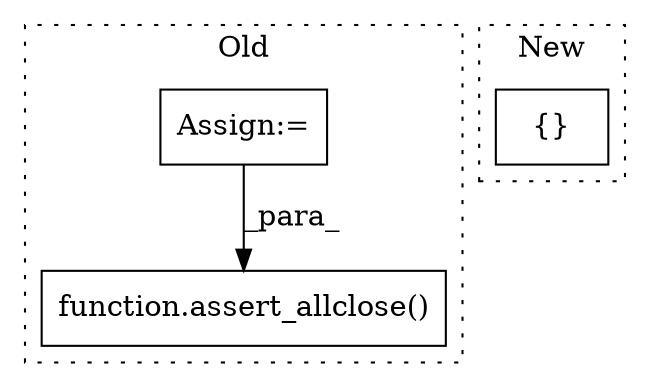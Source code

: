 digraph G {
subgraph cluster0 {
1 [label="function.assert_allclose()" a="75" s="24947,25074" l="16,1" shape="box"];
3 [label="Assign:=" a="68" s="24609" l="3" shape="box"];
label = "Old";
style="dotted";
}
subgraph cluster1 {
2 [label="{}" a="59" s="24463,24468" l="1,0" shape="box"];
label = "New";
style="dotted";
}
3 -> 1 [label="_para_"];
}